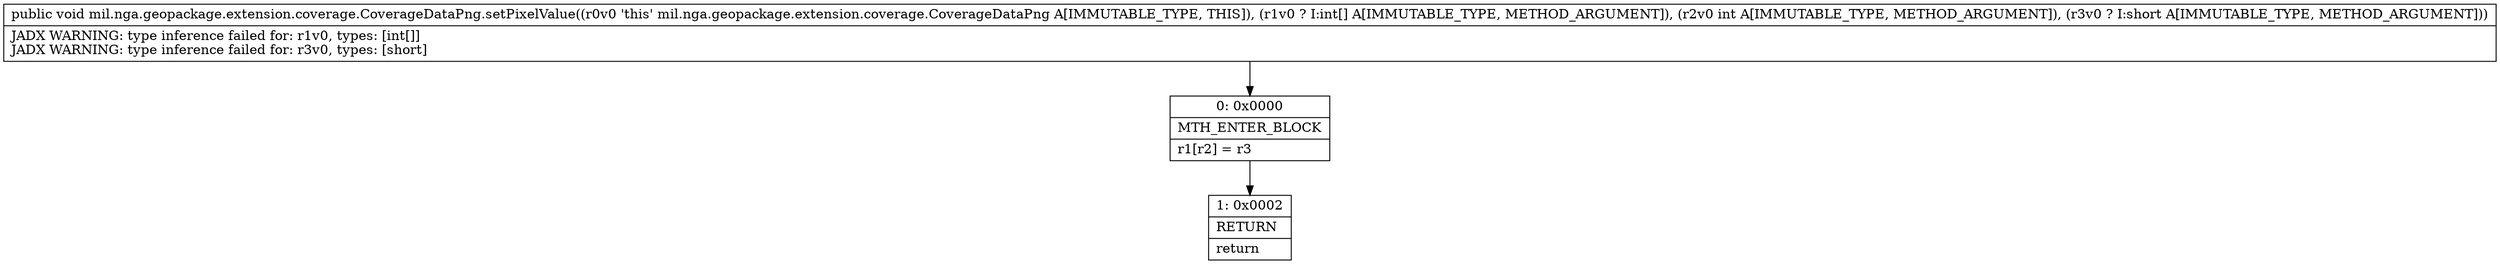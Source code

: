 digraph "CFG formil.nga.geopackage.extension.coverage.CoverageDataPng.setPixelValue([IIS)V" {
Node_0 [shape=record,label="{0\:\ 0x0000|MTH_ENTER_BLOCK\l|r1[r2] = r3\l}"];
Node_1 [shape=record,label="{1\:\ 0x0002|RETURN\l|return\l}"];
MethodNode[shape=record,label="{public void mil.nga.geopackage.extension.coverage.CoverageDataPng.setPixelValue((r0v0 'this' mil.nga.geopackage.extension.coverage.CoverageDataPng A[IMMUTABLE_TYPE, THIS]), (r1v0 ? I:int[] A[IMMUTABLE_TYPE, METHOD_ARGUMENT]), (r2v0 int A[IMMUTABLE_TYPE, METHOD_ARGUMENT]), (r3v0 ? I:short A[IMMUTABLE_TYPE, METHOD_ARGUMENT]))  | JADX WARNING: type inference failed for: r1v0, types: [int[]]\lJADX WARNING: type inference failed for: r3v0, types: [short]\l}"];
MethodNode -> Node_0;
Node_0 -> Node_1;
}

